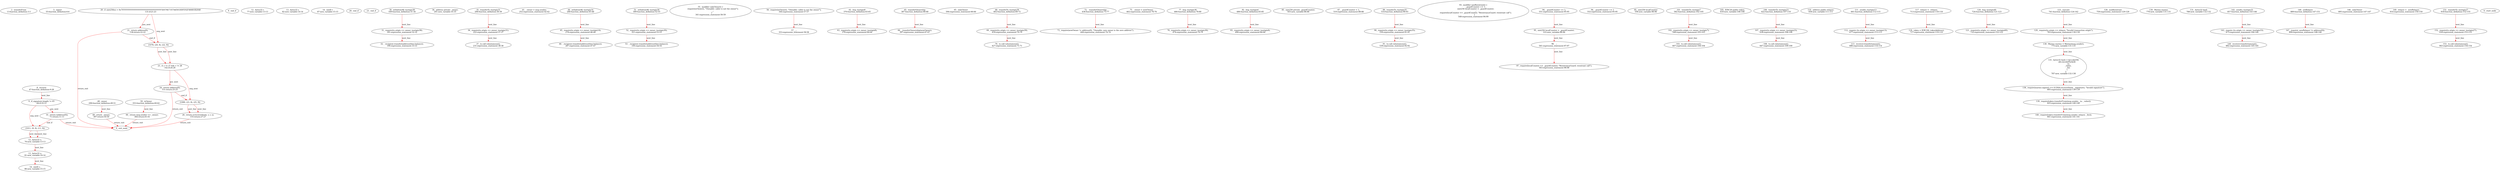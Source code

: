 digraph  {
13 [label="2_ transferFrom\n13-function_definition-3-3", type_label=function_definition];
35 [label="5_ signer\n35-function_definition-6-6", type_label=function_definition];
47 [label="8_ recover\n47-function_definition-9-28", type_label=function_definition];
64 [label="9_ if_signature.length != 65\n64-if-10-12", type_label=if];
1011 [label="9_ end_if", type_label=end_if];
71 [label="10_ return (address(0));\n71-return-11-11", type_label=return];
76 [label="12_ bytes32 r;\n76-new_variable-13-13", type_label=new_variable];
77 [label="12_ bytes32 r\n77-new_variable-13-13", type_label=new_variable];
81 [label="13_ bytes32 s;\n81-new_variable-14-14", type_label=new_variable];
82 [label="13_ bytes32 s\n82-new_variable-14-14", type_label=new_variable];
86 [label="14_ uint8 v;\n86-new_variable-15-15", type_label=new_variable];
87 [label="14_ uint8 v\n87-new_variable-15-15", type_label=new_variable];
131 [label="20_ if_uint256(s) > 0x7FFFFFFFFFFFFFFFFFFFFFFFFFFFFFFF5D576E7357A4501DDFE92F46681B20A0\n131-if-21-23", type_label=if];
1078 [label="20_ end_if", type_label=end_if];
138 [label="21_ return address(0);\n138-return-22-22", type_label=return];
142 [label="23_ if_v != 27 && v != 28\n142-if-24-26", type_label=if];
1089 [label="23_ end_if", type_label=end_if];
151 [label="24_ return address(0);\n151-return-25-25", type_label=return];
155 [label="26_ return ecrecover(hash, v, r, s);\n155-return-27-27", type_label=return];
169 [label="30_ withdrawAll_txorigin38\n169-function_definition-31-34", type_label=function_definition];
181 [label="31_ require(tx.origin == owner_txorigin38);\n181-expression_statement-32-32", type_label=expression_statement];
190 [label="32_ _recipient.transfer(address(this).balance);\n190-expression_statement-33-33", type_label=expression_statement];
201 [label="34_ address private _owner;\n201-new_variable-35-35", type_label=new_variable];
206 [label="35_ transferTo_txorigin31\n206-function_definition-36-39", type_label=function_definition];
222 [label="36_ require(tx.origin == owner_txorigin31);\n222-expression_statement-37-37", type_label=expression_statement];
231 [label="37_ to.call.value(amount);\n231-expression_statement-38-38", type_label=expression_statement];
252 [label="41_ _owner = msg.sender;\n252-expression_statement-42-42", type_label=expression_statement];
266 [label="44_ withdrawAll_txorigin14\n266-function_definition-45-48", type_label=function_definition];
278 [label="45_ require(tx.origin == owner_txorigin14);\n278-expression_statement-46-46", type_label=expression_statement];
287 [label="46_ _recipient.transfer(address(this).balance);\n287-expression_statement-47-47", type_label=expression_statement];
298 [label="48_ owner\n298-function_definition-49-51", type_label=function_definition];
307 [label="49_ return _owner;\n307-return-50-50", type_label=return];
309 [label="51_ withdrawAll_txorigin30\n309-function_definition-52-55", type_label=function_definition];
321 [label="52_ require(tx.origin == owner_txorigin30);\n321-expression_statement-53-53", type_label=expression_statement];
330 [label="53_ _recipient.transfer(address(this).balance);\n330-expression_statement-54-54", type_label=expression_statement];
341 [label="55_ modifier onlyOwner() {\n        require(isOwner(), \"Ownable: caller is not the owner\");\n        _;\n    }\n341-expression_statement-56-59", type_label=expression_statement];
344 [label="56_ require(isOwner(), \"Ownable: caller is not the owner\");\n344-expression_statement-57-57", type_label=expression_statement];
353 [label="57_ _;\n353-expression_statement-58-58", type_label=expression_statement];
355 [label="59_ isOwner\n355-function_definition-60-62", type_label=function_definition];
364 [label="60_ return msg.sender == _owner;\n364-return-61-61", type_label=return];
370 [label="62_ bug_txorigin8\n370-function_definition-63-65", type_label=function_definition];
378 [label="63_ require(tx.origin == owner_txorigin8);\n378-expression_statement-64-64", type_label=expression_statement];
387 [label="65_ transferOwnership\n387-function_definition-66-68", type_label=function_definition];
394 [label="65_ onlyOwner\n394-expression_statement-66-66", type_label=expression_statement];
397 [label="66_ _transferOwnership(newOwner);\n397-expression_statement-67-67", type_label=expression_statement];
402 [label="68_ transferTo_txorigin39\n402-function_definition-69-72", type_label=function_definition];
418 [label="69_ require(tx.origin == owner_txorigin39);\n418-expression_statement-70-70", type_label=expression_statement];
427 [label="70_ to.call.value(amount);\n427-expression_statement-71-71", type_label=expression_statement];
436 [label="72_ _transferOwnership\n436-function_definition-73-77", type_label=function_definition];
444 [label="73_ require(newOwner != address(0), \"Ownable: new owner is the zero address\");\n444-expression_statement-74-74", type_label=expression_statement];
462 [label="75_ _owner = newOwner;\n462-expression_statement-76-76", type_label=expression_statement];
466 [label="77_ bug_txorigin36\n466-function_definition-78-80", type_label=function_definition];
474 [label="78_ require(tx.origin == owner_txorigin36);\n474-expression_statement-79-79", type_label=expression_statement];
486 [label="82_ bug_txorigin4\n486-function_definition-83-85", type_label=function_definition];
494 [label="83_ require(tx.origin == owner_txorigin4);\n494-expression_statement-84-84", type_label=expression_statement];
503 [label="85_ uint256 private _guardCounter;\n503-new_variable-86-86", type_label=new_variable];
510 [label="87_ _guardCounter = 1;\n510-expression_statement-88-88", type_label=expression_statement];
514 [label="89_ transferTo_txorigin35\n514-function_definition-90-93", type_label=function_definition];
530 [label="90_ require(tx.origin == owner_txorigin35);\n530-expression_statement-91-91", type_label=expression_statement];
539 [label="91_ to.call.value(amount);\n539-expression_statement-92-92", type_label=expression_statement];
548 [label="93_ modifier nonReentrant() {\n        _guardCounter += 1;\n        uint256 localCounter = _guardCounter;\n        _;\n        require(localCounter == _guardCounter, \"ReentrancyGuard: reentrant call\");\n    }\n548-expression_statement-94-99", type_label=expression_statement];
551 [label="94_ _guardCounter += 1;\n551-expression_statement-95-95", type_label=expression_statement];
552 [label="94_ _guardCounter += 1\n552-expression_statement-95-95", type_label=expression_statement];
555 [label="95_ uint256 localCounter = _guardCounter;\n555-new_variable-96-96", type_label=new_variable];
556 [label="95_ uint256 localCounter\n556-new_variable-96-96", type_label=new_variable];
561 [label="96_ _;\n561-expression_statement-97-97", type_label=expression_statement];
563 [label="97_ require(localCounter == _guardCounter, \"ReentrancyGuard: reentrant call\");\n563-expression_statement-98-98", type_label=expression_statement];
582 [label="101_ transferTo_txorigin7\n582-function_definition-102-105", type_label=function_definition];
598 [label="102_ require(tx.origin == owner_txorigin7);\n598-expression_statement-103-103", type_label=expression_statement];
607 [label="103_ to.call.value(amount);\n607-expression_statement-104-104", type_label=expression_statement];
616 [label="105_ IERC20 public token;\n616-new_variable-106-106", type_label=new_variable];
622 [label="106_ transferTo_txorigin23\n622-function_definition-107-110", type_label=function_definition];
638 [label="107_ require(tx.origin == owner_txorigin23);\n638-expression_statement-108-108", type_label=expression_statement];
647 [label="108_ to.call.value(amount);\n647-expression_statement-109-109", type_label=expression_statement];
656 [label="110_ address public relayer;\n656-new_variable-111-111", type_label=new_variable];
661 [label="111_ sendto_txorigin13\n661-function_definition-112-115", type_label=function_definition];
677 [label="112_ require (tx.origin == owner_txorigin13);\n677-expression_statement-113-113", type_label=expression_statement];
686 [label="113_ receiver.transfer(amount);\n686-expression_statement-114-114", type_label=expression_statement];
713 [label="117_ relayer = _relayer;\n713-expression_statement-118-118", type_label=expression_statement];
717 [label="118_ token = IERC20(_tokenAddress);\n717-expression_statement-119-119", type_label=expression_statement];
724 [label="120_ bug_txorigin40\n724-function_definition-121-123", type_label=function_definition];
732 [label="121_ require(tx.origin == owner_txorigin40);\n732-expression_statement-122-122", type_label=expression_statement];
741 [label="123_ execute\n741-function_definition-124-142", type_label=function_definition];
759 [label="128_ nonReentrant\n759-expression_statement-129-129", type_label=expression_statement];
763 [label="129_ require(tx.origin == relayer, \"Invalid transaction origin\");\n763-expression_statement-130-130", type_label=expression_statement];
775 [label="130_ Marmo marmo = Marmo(msg.sender);\n775-new_variable-131-131", type_label=new_variable];
776 [label="130_ Marmo marmo\n776-new_variable-131-131", type_label=new_variable];
787 [label="131_ bytes32 hash = keccak256(\n            abi.encodePacked(\n                _to,\n                _value,\n                _fee\n            )\n        );\n787-new_variable-132-138", type_label=new_variable];
788 [label="131_ bytes32 hash\n788-new_variable-132-132", type_label=new_variable];
805 [label="138_ require(marmo.signer() == ECDSA.recover(hash, _signature), \"Invalid signature\");\n805-expression_statement-139-139", type_label=expression_statement];
825 [label="139_ require(token.transferFrom(msg.sender, _to, _value));\n825-expression_statement-140-140", type_label=expression_statement];
841 [label="140_ require(token.transferFrom(msg.sender, relayer, _fee));\n841-expression_statement-141-141", type_label=expression_statement];
857 [label="142_ sendto_txorigin33\n857-function_definition-143-146", type_label=function_definition];
873 [label="143_ require (tx.origin == owner_txorigin33);\n873-expression_statement-144-144", type_label=expression_statement];
882 [label="144_ receiver.transfer(amount);\n882-expression_statement-145-145", type_label=expression_statement];
889 [label="146_ setRelayer\n889-function_definition-147-151", type_label=function_definition];
895 [label="146_ onlyOwner\n895-expression_statement-147-147", type_label=expression_statement];
899 [label="147_ require(_newRelayer != address(0));\n899-expression_statement-148-148", type_label=expression_statement];
914 [label="149_ relayer = _newRelayer;\n914-expression_statement-150-150", type_label=expression_statement];
918 [label="151_ transferTo_txorigin27\n918-function_definition-152-155", type_label=function_definition];
934 [label="152_ require(tx.origin == owner_txorigin27);\n934-expression_statement-153-153", type_label=expression_statement];
943 [label="153_ to.call.value(amount);\n943-expression_statement-154-154", type_label=expression_statement];
1 [label="0_ start_node", type_label=start];
2 [label="0_ exit_node", type_label=exit];
"(1011, (9, 8), (11, 9))";
"(1078, (20, 8), (22, 9))";
"(1089, (23, 8), (25, 9))";
47 -> 64  [color=red, controlflow_type=next_line, edge_type=CFG_edge, key=0, label=next_line];
64 -> 71  [color=red, controlflow_type=pos_next, edge_type=CFG_edge, key=0, label=pos_next];
64 -> "(1011, (9, 8), (11, 9))"  [color=red, controlflow_type=neg_next, edge_type=CFG_edge, key=0, label=neg_next];
71 -> "(1011, (9, 8), (11, 9))"  [color=red, controlflow_type=end_if, edge_type=CFG_edge, key=0, label=end_if];
71 -> 2  [color=red, controlflow_type=return_exit, edge_type=CFG_edge, key=0, label=return_exit];
76 -> 81  [color=red, controlflow_type=next_line, edge_type=CFG_edge, key=0, label=next_line];
81 -> 86  [color=red, controlflow_type=next_line, edge_type=CFG_edge, key=0, label=next_line];
131 -> 138  [color=red, controlflow_type=pos_next, edge_type=CFG_edge, key=0, label=pos_next];
131 -> "(1078, (20, 8), (22, 9))"  [color=red, controlflow_type=neg_next, edge_type=CFG_edge, key=0, label=neg_next];
138 -> "(1078, (20, 8), (22, 9))"  [color=red, controlflow_type=end_if, edge_type=CFG_edge, key=0, label=end_if];
138 -> 2  [color=red, controlflow_type=return_exit, edge_type=CFG_edge, key=0, label=return_exit];
142 -> 151  [color=red, controlflow_type=pos_next, edge_type=CFG_edge, key=0, label=pos_next];
142 -> "(1089, (23, 8), (25, 9))"  [color=red, controlflow_type=neg_next, edge_type=CFG_edge, key=0, label=neg_next];
151 -> "(1089, (23, 8), (25, 9))"  [color=red, controlflow_type=end_if, edge_type=CFG_edge, key=0, label=end_if];
151 -> 2  [color=red, controlflow_type=return_exit, edge_type=CFG_edge, key=0, label=return_exit];
155 -> 2  [color=red, controlflow_type=return_exit, edge_type=CFG_edge, key=0, label=return_exit];
169 -> 181  [color=red, controlflow_type=next_line, edge_type=CFG_edge, key=0, label=next_line];
181 -> 190  [color=red, controlflow_type=next_line, edge_type=CFG_edge, key=0, label=next_line];
206 -> 222  [color=red, controlflow_type=next_line, edge_type=CFG_edge, key=0, label=next_line];
222 -> 231  [color=red, controlflow_type=next_line, edge_type=CFG_edge, key=0, label=next_line];
266 -> 278  [color=red, controlflow_type=next_line, edge_type=CFG_edge, key=0, label=next_line];
278 -> 287  [color=red, controlflow_type=next_line, edge_type=CFG_edge, key=0, label=next_line];
298 -> 307  [color=red, controlflow_type=next_line, edge_type=CFG_edge, key=0, label=next_line];
307 -> 2  [color=red, controlflow_type=return_exit, edge_type=CFG_edge, key=0, label=return_exit];
309 -> 321  [color=red, controlflow_type=next_line, edge_type=CFG_edge, key=0, label=next_line];
321 -> 330  [color=red, controlflow_type=next_line, edge_type=CFG_edge, key=0, label=next_line];
344 -> 353  [color=red, controlflow_type=next_line, edge_type=CFG_edge, key=0, label=next_line];
355 -> 364  [color=red, controlflow_type=next_line, edge_type=CFG_edge, key=0, label=next_line];
364 -> 2  [color=red, controlflow_type=return_exit, edge_type=CFG_edge, key=0, label=return_exit];
370 -> 378  [color=red, controlflow_type=next_line, edge_type=CFG_edge, key=0, label=next_line];
387 -> 397  [color=red, controlflow_type=next_line, edge_type=CFG_edge, key=0, label=next_line];
402 -> 418  [color=red, controlflow_type=next_line, edge_type=CFG_edge, key=0, label=next_line];
418 -> 427  [color=red, controlflow_type=next_line, edge_type=CFG_edge, key=0, label=next_line];
436 -> 444  [color=red, controlflow_type=next_line, edge_type=CFG_edge, key=0, label=next_line];
466 -> 474  [color=red, controlflow_type=next_line, edge_type=CFG_edge, key=0, label=next_line];
486 -> 494  [color=red, controlflow_type=next_line, edge_type=CFG_edge, key=0, label=next_line];
514 -> 530  [color=red, controlflow_type=next_line, edge_type=CFG_edge, key=0, label=next_line];
530 -> 539  [color=red, controlflow_type=next_line, edge_type=CFG_edge, key=0, label=next_line];
551 -> 555  [color=red, controlflow_type=next_line, edge_type=CFG_edge, key=0, label=next_line];
555 -> 561  [color=red, controlflow_type=next_line, edge_type=CFG_edge, key=0, label=next_line];
561 -> 563  [color=red, controlflow_type=next_line, edge_type=CFG_edge, key=0, label=next_line];
582 -> 598  [color=red, controlflow_type=next_line, edge_type=CFG_edge, key=0, label=next_line];
598 -> 607  [color=red, controlflow_type=next_line, edge_type=CFG_edge, key=0, label=next_line];
622 -> 638  [color=red, controlflow_type=next_line, edge_type=CFG_edge, key=0, label=next_line];
638 -> 647  [color=red, controlflow_type=next_line, edge_type=CFG_edge, key=0, label=next_line];
661 -> 677  [color=red, controlflow_type=next_line, edge_type=CFG_edge, key=0, label=next_line];
677 -> 686  [color=red, controlflow_type=next_line, edge_type=CFG_edge, key=0, label=next_line];
713 -> 717  [color=red, controlflow_type=next_line, edge_type=CFG_edge, key=0, label=next_line];
724 -> 732  [color=red, controlflow_type=next_line, edge_type=CFG_edge, key=0, label=next_line];
741 -> 763  [color=red, controlflow_type=next_line, edge_type=CFG_edge, key=0, label=next_line];
763 -> 775  [color=red, controlflow_type=next_line, edge_type=CFG_edge, key=0, label=next_line];
775 -> 787  [color=red, controlflow_type=next_line, edge_type=CFG_edge, key=0, label=next_line];
787 -> 805  [color=red, controlflow_type=next_line, edge_type=CFG_edge, key=0, label=next_line];
805 -> 825  [color=red, controlflow_type=next_line, edge_type=CFG_edge, key=0, label=next_line];
825 -> 841  [color=red, controlflow_type=next_line, edge_type=CFG_edge, key=0, label=next_line];
857 -> 873  [color=red, controlflow_type=next_line, edge_type=CFG_edge, key=0, label=next_line];
873 -> 882  [color=red, controlflow_type=next_line, edge_type=CFG_edge, key=0, label=next_line];
889 -> 899  [color=red, controlflow_type=next_line, edge_type=CFG_edge, key=0, label=next_line];
918 -> 934  [color=red, controlflow_type=next_line, edge_type=CFG_edge, key=0, label=next_line];
934 -> 943  [color=red, controlflow_type=next_line, edge_type=CFG_edge, key=0, label=next_line];
"(1011, (9, 8), (11, 9))" -> 76  [color=red, controlflow_type=next_line, edge_type=CFG_edge, key=0, label=next_line];
"(1011, (9, 8), (11, 9))" -> 76  [color=red, controlflow_type=next_line, edge_type=CFG_edge, key=1, label=next_line];
"(1078, (20, 8), (22, 9))" -> 142  [color=red, controlflow_type=next_line, edge_type=CFG_edge, key=0, label=next_line];
"(1078, (20, 8), (22, 9))" -> 142  [color=red, controlflow_type=next_line, edge_type=CFG_edge, key=1, label=next_line];
"(1089, (23, 8), (25, 9))" -> 155  [color=red, controlflow_type=next_line, edge_type=CFG_edge, key=0, label=next_line];
"(1089, (23, 8), (25, 9))" -> 155  [color=red, controlflow_type=next_line, edge_type=CFG_edge, key=1, label=next_line];
}
